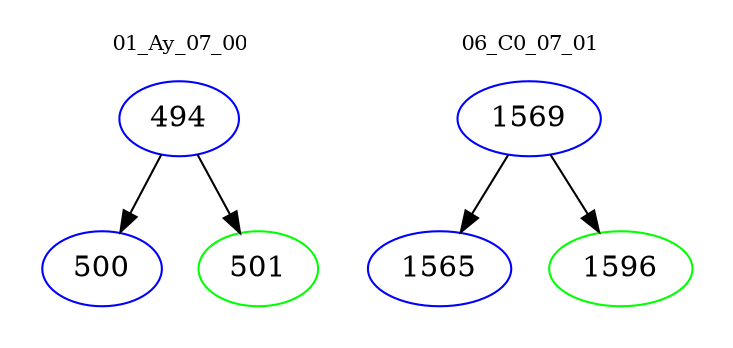 digraph{
subgraph cluster_0 {
color = white
label = "01_Ay_07_00";
fontsize=10;
T0_494 [label="494", color="blue"]
T0_494 -> T0_500 [color="black"]
T0_500 [label="500", color="blue"]
T0_494 -> T0_501 [color="black"]
T0_501 [label="501", color="green"]
}
subgraph cluster_1 {
color = white
label = "06_C0_07_01";
fontsize=10;
T1_1569 [label="1569", color="blue"]
T1_1569 -> T1_1565 [color="black"]
T1_1565 [label="1565", color="blue"]
T1_1569 -> T1_1596 [color="black"]
T1_1596 [label="1596", color="green"]
}
}

